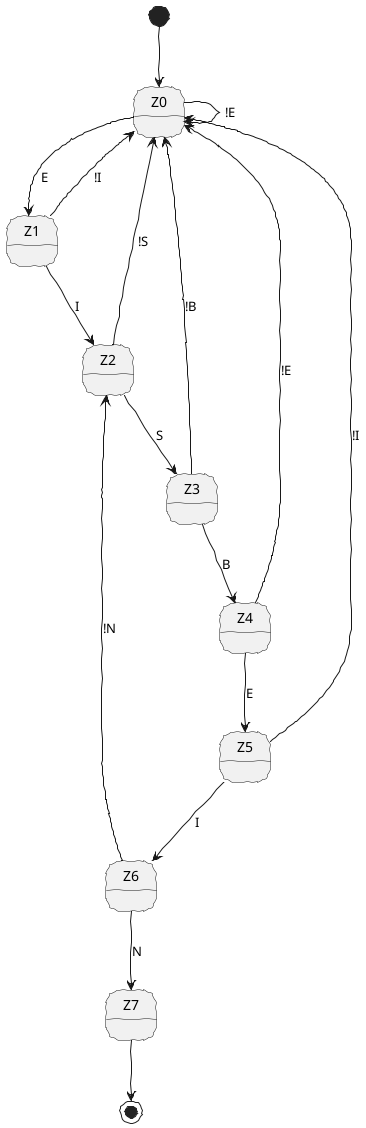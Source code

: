 @startuml

' style
skinparam Handwritten true
skinparam monochrome true

[*] --> Z0
Z0 --> Z1: E
Z0 --> Z0: !E
Z1 --> Z2: I
Z1 --> Z0: !I
Z2 --> Z3: S
Z2 --> Z0: !S
Z3 --> Z4: B
Z3 --> Z0: !B
Z4 --> Z5: E
Z4 --> Z0: !E
Z5 --> Z6: I
Z5 --> Z0: !I
Z6 --> Z7: N
Z6 --> Z2: !N
Z7 --> [*]

@enduml